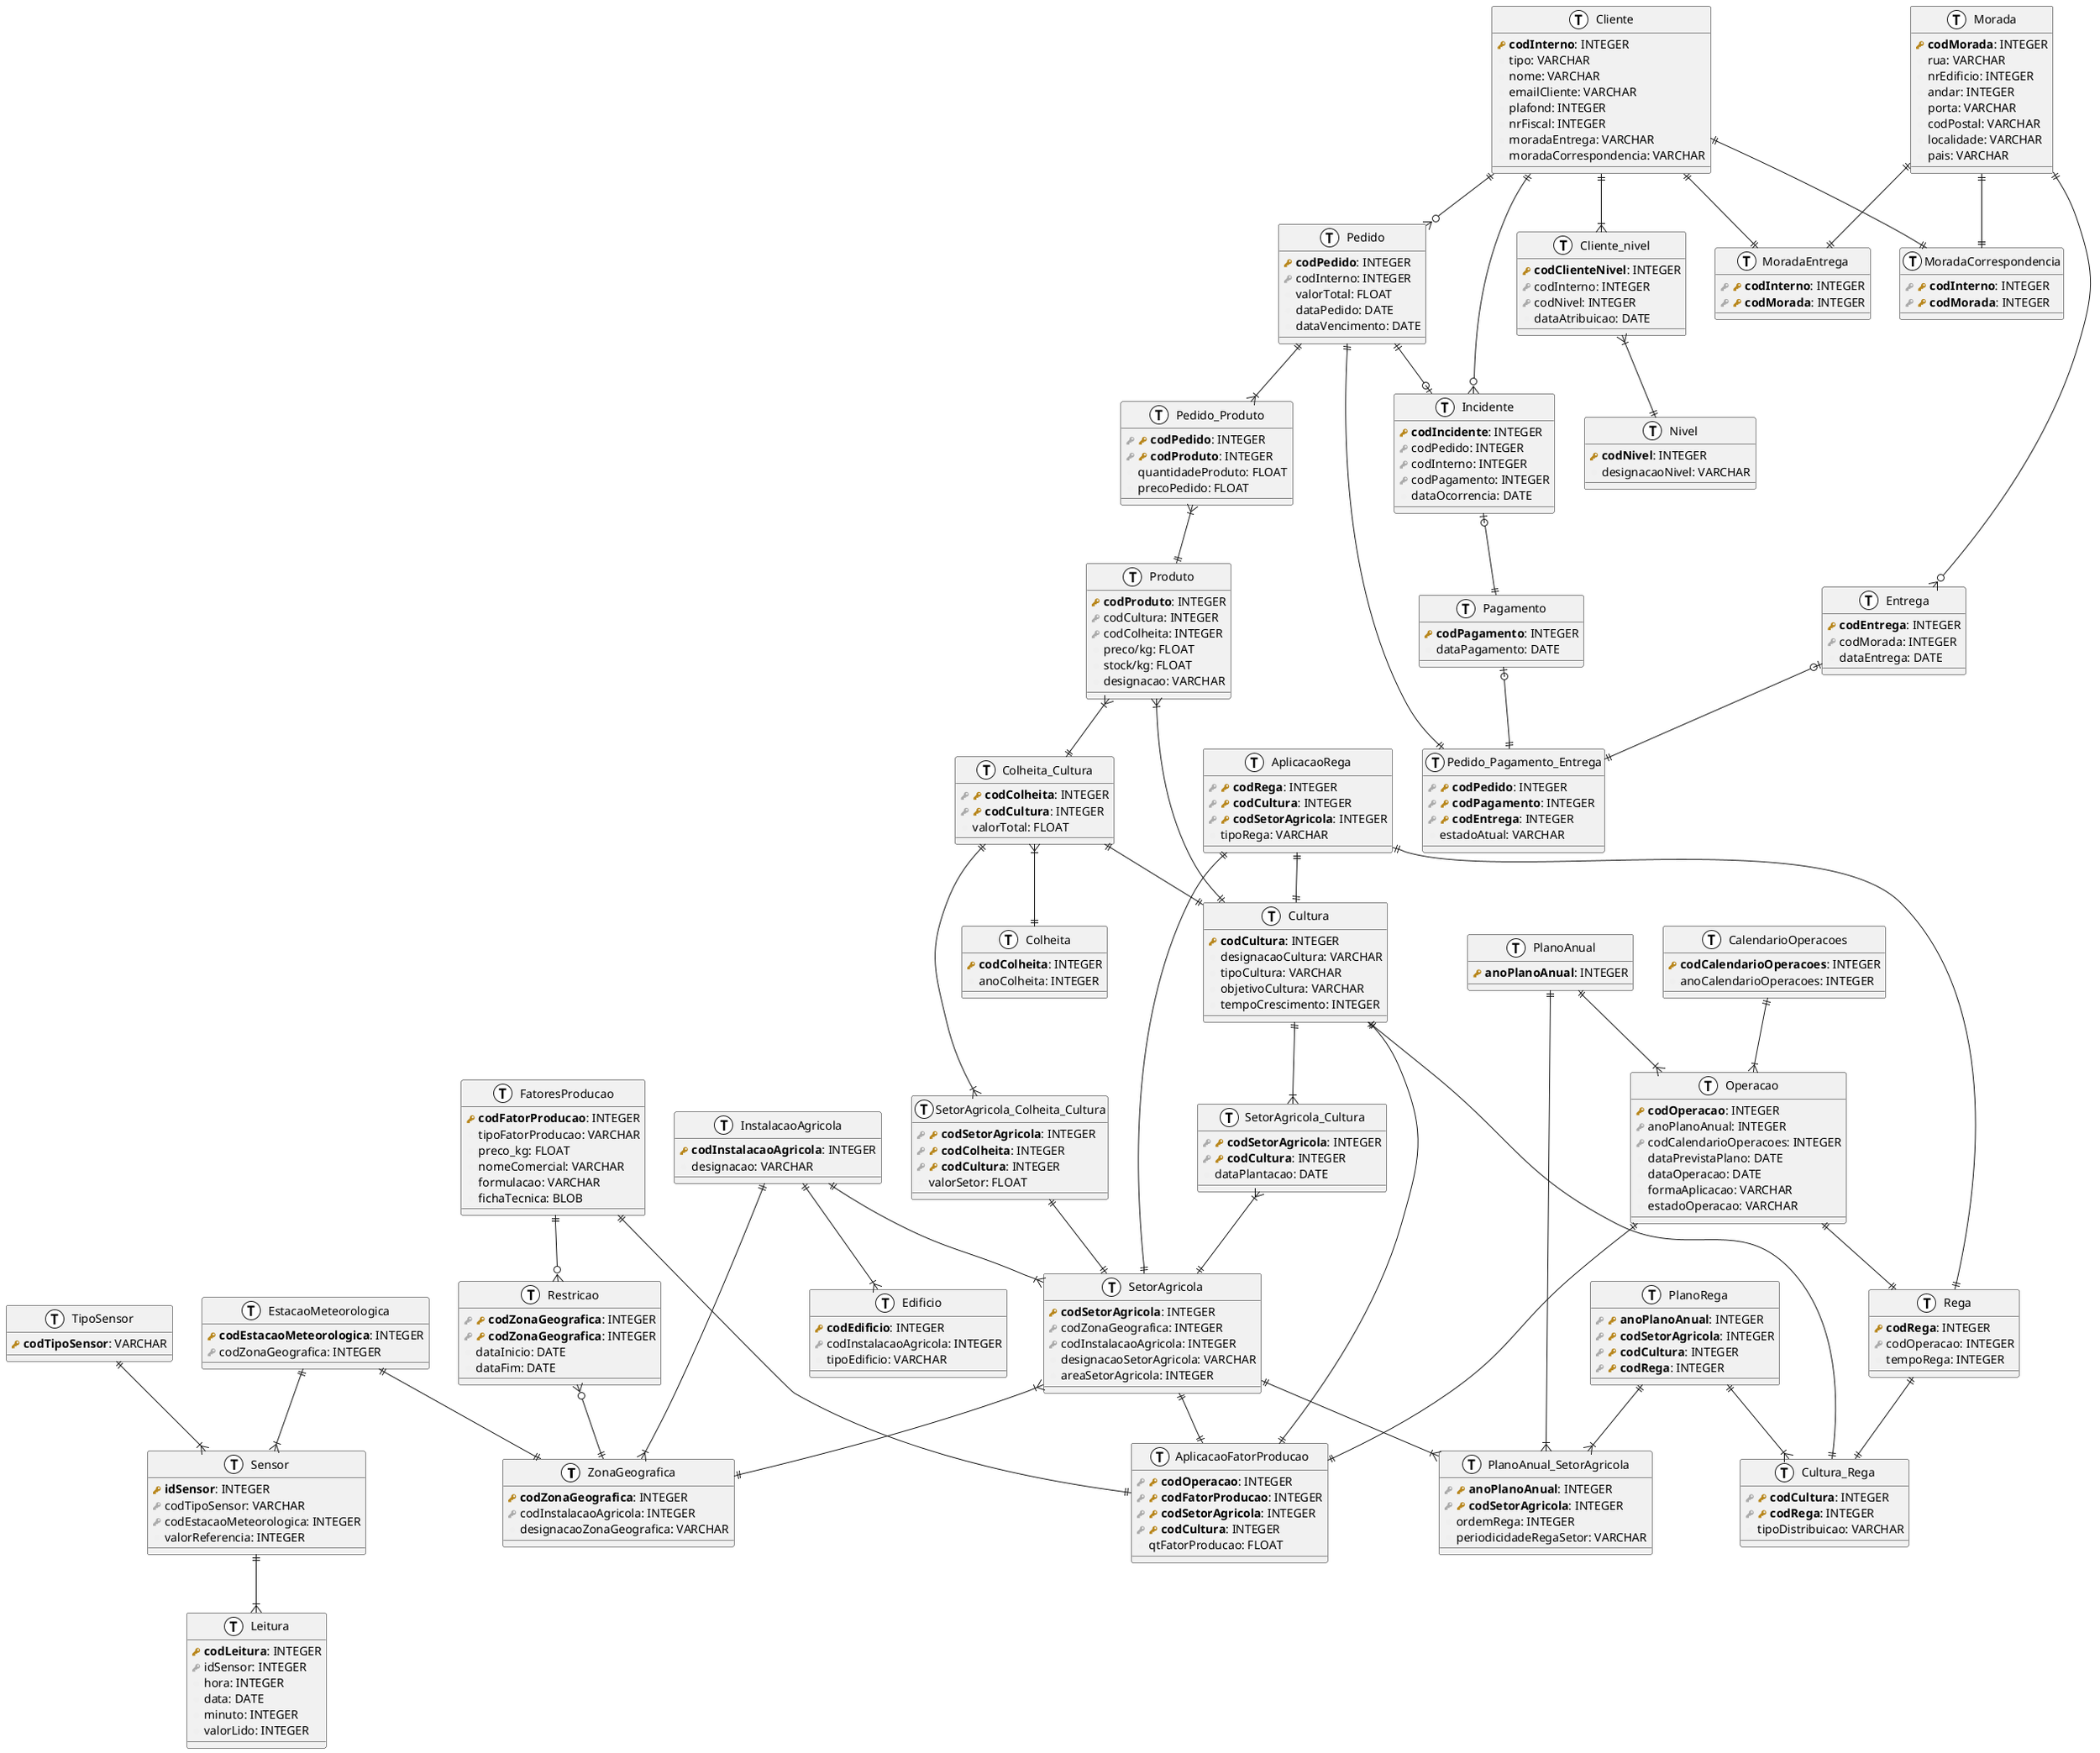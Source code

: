 @startuml
!define primary_key(x) <b><color:#b8861b><&key></color> x</b>
!define foreign_key(x) <color:#aaaaaa><&key></color> x
!define column(x) <color:#efefef><&media-record></color> x
!define table(x) entity x << (T, white) >>

' Zero or One	|o--
' Exactly One	||--
' Zero or Many	}o--
' One or Many	}|--

table( ZonaGeografica ) {
    primary_key( codZonaGeografica ): INTEGER
    foreign_key( codInstalacaoAgricola ): INTEGER
    column( designacaoZonaGeografica ): VARCHAR
}

table( EstacaoMeteorologica ) {
    primary_key( codEstacaoMeteorologica ): INTEGER
    foreign_key( codZonaGeografica ): INTEGER
}

table( Sensor ) {
    primary_key( idSensor ): INTEGER
    foreign_key(codTipoSensor): VARCHAR
    foreign_key( codEstacaoMeteorologica ): INTEGER
    column( valorReferencia ): INTEGER
}

table( TipoSensor ) {
    primary_key( codTipoSensor ): VARCHAR
}

table( Leitura ) {
    primary_key( codLeitura ): INTEGER
    foreign_key( idSensor ): INTEGER
    column( hora ): INTEGER
    column( data ): DATE
    column( minuto ): INTEGER
    column( valorLido ): INTEGER
}

table( FatoresProducao ) {
    primary_key( codFatorProducao ): INTEGER
    column( tipoFatorProducao ): VARCHAR
    column( preco_kg ): FLOAT
    column( nomeComercial ): VARCHAR
    column( formulacao ): VARCHAR
    column( fichaTecnica ): BLOB
}

table( Restricao ) {
    foreign_key(primary_key( codZonaGeografica )): INTEGER
    foreign_key(primary_key( codZonaGeografica )): INTEGER
    column( dataInicio ): DATE
    column( dataFim ): DATE
}

table( AplicacaoFatorProducao ) {
    foreign_key(primary_key( codOperacao )): INTEGER
    foreign_key(primary_key( codFatorProducao )): INTEGER
    foreign_key(primary_key( codSetorAgricola )): INTEGER
    foreign_key(primary_key( codCultura )): INTEGER
    column( qtFatorProducao ): FLOAT
}

table( SetorAgricola ) {
    primary_key( codSetorAgricola ): INTEGER
    foreign_key( codZonaGeografica ): INTEGER
    foreign_key( codInstalacaoAgricola ): INTEGER
    column( designacaoSetorAgricola ): VARCHAR
    column( areaSetorAgricola ): INTEGER
}

table( Operacao ) {
    primary_key( codOperacao ): INTEGER
    foreign_key( anoPlanoAnual ): INTEGER
    foreign_key( codCalendarioOperacoes ): INTEGER
    column( dataPrevistaPlano ): DATE
    column( dataOperacao ): DATE
    column( formaAplicacao ): VARCHAR
    column( estadoOperacao ): VARCHAR
}

table( Cultura ) {
    primary_key( codCultura ): INTEGER
    column( designacaoCultura ): VARCHAR
    column( tipoCultura ): VARCHAR
    column( objetivoCultura ): VARCHAR
    column( tempoCrescimento ): INTEGER
}

table( SetorAgricola_Cultura ) {
    foreign_key(primary_key( codSetorAgricola )): INTEGER
    foreign_key(primary_key( codCultura )): INTEGER
    column( dataPlantacao ): DATE
}

table( PlanoAnual ) {
    primary_key( anoPlanoAnual ): INTEGER
}

table( CalendarioOperacoes ) {
    primary_key( codCalendarioOperacoes ): INTEGER
    column( anoCalendarioOperacoes ): INTEGER

}

table( Rega ) {
    primary_key( codRega ): INTEGER
    foreign_key( codOperacao ): INTEGER
    column( tempoRega ): INTEGER
}

table( AplicacaoRega ){
     foreign_key(primary_key( codRega )): INTEGER
     foreign_key(primary_key( codCultura )): INTEGER
     foreign_key(primary_key( codSetorAgricola )): INTEGER
     column( tipoRega ): VARCHAR
}

table( PlanoRega ) {
   foreign_key(primary_key( anoPlanoAnual )): INTEGER
   foreign_key( primary_key( codSetorAgricola )): INTEGER
   foreign_key(primary_key( codCultura )): INTEGER
   foreign_key(primary_key( codRega )): INTEGER
}

table( PlanoAnual_SetorAgricola ){
    foreign_key(primary_key( anoPlanoAnual )): INTEGER
    foreign_key( primary_key( codSetorAgricola )): INTEGER
    column( ordemRega ): INTEGER
    column( periodicidadeRegaSetor ): VARCHAR
}

table( Cultura_Rega ){
    foreign_key(primary_key( codCultura )): INTEGER
    foreign_key(primary_key( codRega )): INTEGER
    column( tipoDistribuicao ): VARCHAR
}

table( Colheita ) {
    primary_key( codColheita ): INTEGER
    column( anoColheita ): INTEGER
}

table( SetorAgricola_Colheita_Cultura ) {
    foreign_key(primary_key( codSetorAgricola )): INTEGER
    foreign_key(primary_key( codColheita )): INTEGER
    foreign_key(primary_key( codCultura )): INTEGER
    column( valorSetor ): FLOAT
}

table( Produto ) {
    primary_key( codProduto ): INTEGER
    foreign_key( codCultura ): INTEGER
    foreign_key( codColheita ): INTEGER
    column( preco/kg ): FLOAT
    column( stock/kg ): FLOAT
    column( designacao ): VARCHAR
}

table( Colheita_Cultura ){
    foreign_key(primary_key( codColheita )): INTEGER
    foreign_key(primary_key( codCultura )): INTEGER
    column( valorTotal ): FLOAT
}

table( Pedido_Produto ) {
    foreign_key(primary_key( codPedido )): INTEGER
    foreign_key( primary_key( codProduto )): INTEGER
    column( quantidadeProduto ): FLOAT
    column( precoPedido ): FLOAT
}

table( Pedido ) {
    primary_key( codPedido ): INTEGER
    foreign_key( codInterno ): INTEGER
    column( valorTotal ): FLOAT
    column( dataPedido ): DATE
    column( dataVencimento ): DATE
}

table( Entrega ) {
    primary_key( codEntrega ): INTEGER
    foreign_key( codMorada ): INTEGER
    column( dataEntrega ): DATE
}

table( Incidente ) {
    primary_key( codIncidente ): INTEGER
    foreign_key( codPedido ): INTEGER
    foreign_key( codInterno ): INTEGER
    foreign_key( codPagamento ): INTEGER
    column( dataOcorrencia ): DATE
}

table( Cliente ) {
    primary_key( codInterno ): INTEGER
    column( tipo ): VARCHAR
    column( nome ): VARCHAR
    column( emailCliente ): VARCHAR
    column( plafond ): INTEGER
    column( nrFiscal ): INTEGER
    column( moradaEntrega ): VARCHAR
    column( moradaCorrespondencia ): VARCHAR
}

table( MoradaEntrega ) {
    foreign_key(primary_key( codInterno )): INTEGER
    foreign_key( primary_key( codMorada )): INTEGER
}

table( MoradaCorrespondencia ) {
    foreign_key(primary_key( codInterno )): INTEGER
    foreign_key( primary_key( codMorada )): INTEGER
}

table( Morada ) {
    primary_key( codMorada ): INTEGER
    column( rua ): VARCHAR
    column( nrEdificio ): INTEGER
    column( andar ): INTEGER
    column( porta ): VARCHAR
    column( codPostal ): VARCHAR
    column( localidade ): VARCHAR
    column( pais ): VARCHAR
}

table( Nivel ) {
    primary_key( codNivel ): INTEGER
    column( designacaoNivel ): VARCHAR
}

table( Cliente_nivel ) {
    primary_key( codClienteNivel ): INTEGER
    foreign_key( codInterno ): INTEGER
    foreign_key( codNivel ): INTEGER
    column( dataAtribuicao ): DATE
}

table( Pagamento ) {
    primary_key( codPagamento ): INTEGER
    column( dataPagamento ): DATE
}

table( Pedido_Pagamento_Entrega ) {
    foreign_key( primary_key( codPedido )): INTEGER
    foreign_key( primary_key( codPagamento )): INTEGER
    foreign_key( primary_key( codEntrega )): INTEGER
    column( estadoAtual ): VARCHAR
}

table( InstalacaoAgricola ) {
    primary_key( codInstalacaoAgricola ): INTEGER
    column( designacao ): VARCHAR
}

table( Edificio ) {
    primary_key( codEdificio ): INTEGER
    foreign_key( codInstalacaoAgricola ): INTEGER
    column( tipoEdificio ): VARCHAR
}

' cardinalidades
Cliente ||--o{ Incidente
Cliente ||--o{ Pedido
InstalacaoAgricola ||--|{ Edificio
Cliente ||--|{ Cliente_nivel
Cliente_nivel }|--|| Nivel
InstalacaoAgricola ||--|{ SetorAgricola
Cultura ||--|{ SetorAgricola_Cultura
SetorAgricola_Cultura }|--|| SetorAgricola
Pedido ||--|{ Pedido_Produto
Pedido_Produto }|--|| Produto
EstacaoMeteorologica ||--|| ZonaGeografica
EstacaoMeteorologica ||--|{ Sensor
TipoSensor ||--|{ Sensor
Sensor ||--|{ Leitura
Pedido ||--o| Incidente
Morada ||--o{ Entrega
Pedido ||--|| Pedido_Pagamento_Entrega
Pagamento |o--|| Pedido_Pagamento_Entrega
Entrega |o--|| Pedido_Pagamento_Entrega
Produto }|--|| Cultura
Operacao ||--|| Rega
CalendarioOperacoes ||--|{ Operacao
FatoresProducao ||--o{ Restricao
Restricao }o--|| ZonaGeografica
Incidente |o--|| Pagamento
SetorAgricola }|--|| ZonaGeografica
PlanoAnual ||--|{ Operacao
FatoresProducao ||--|| AplicacaoFatorProducao
Cultura ||--|| AplicacaoFatorProducao
Operacao ||--|| AplicacaoFatorProducao
SetorAgricola ||--|| AplicacaoFatorProducao
Morada ||--|| MoradaEntrega
Cliente ||--|| MoradaEntrega
Morada ||--|| MoradaCorrespondencia
Cliente ||--|| MoradaCorrespondencia
AplicacaoRega ||--|| Cultura
AplicacaoRega ||--|| SetorAgricola
AplicacaoRega ||--|| Rega
PlanoAnual ||--|{ PlanoAnual_SetorAgricola
SetorAgricola ||--|{ PlanoAnual_SetorAgricola
Cultura ||--|| Cultura_Rega
Rega ||--|| Cultura_Rega
PlanoRega ||--|{ Cultura_Rega
PlanoRega ||--|{ PlanoAnual_SetorAgricola
SetorAgricola_Colheita_Cultura ||--|| SetorAgricola
Colheita_Cultura }|--|| Colheita
Colheita_Cultura ||--|| Cultura
Colheita_Cultura ||--|{ SetorAgricola_Colheita_Cultura
Produto }|--|| Colheita_Cultura
InstalacaoAgricola ||--|{ ZonaGeografica
@enduml
